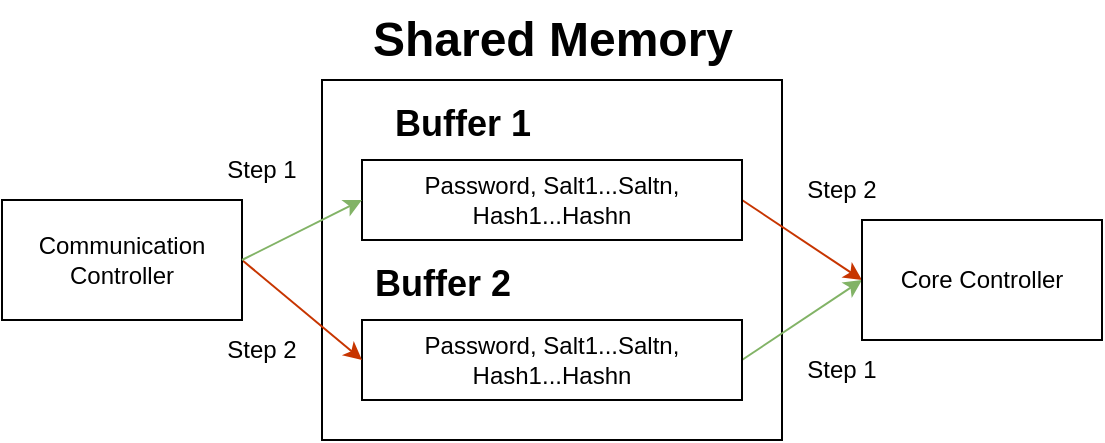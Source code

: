 <mxfile version="22.1.5" type="device">
  <diagram name="Page-1" id="NbJdueskdxbgubcl_R5I">
    <mxGraphModel dx="671" dy="424" grid="1" gridSize="10" guides="1" tooltips="1" connect="1" arrows="1" fold="1" page="1" pageScale="1" pageWidth="850" pageHeight="1100" math="0" shadow="0">
      <root>
        <mxCell id="0" />
        <mxCell id="1" parent="0" />
        <mxCell id="IPOeObjtuyeyihLrWlBP-1" value="" style="rounded=0;whiteSpace=wrap;html=1;" parent="1" vertex="1">
          <mxGeometry x="300" y="540" width="230" height="180" as="geometry" />
        </mxCell>
        <mxCell id="IPOeObjtuyeyihLrWlBP-30" style="edgeStyle=none;rounded=0;orthogonalLoop=1;jettySize=auto;html=1;exitX=1;exitY=0.5;exitDx=0;exitDy=0;entryX=0;entryY=0.5;entryDx=0;entryDy=0;fillColor=#fa6800;strokeColor=#C73500;" parent="1" source="IPOeObjtuyeyihLrWlBP-2" target="IPOeObjtuyeyihLrWlBP-16" edge="1">
          <mxGeometry relative="1" as="geometry" />
        </mxCell>
        <mxCell id="IPOeObjtuyeyihLrWlBP-2" value="Password, Salt1...Saltn, Hash1...Hashn" style="rounded=0;whiteSpace=wrap;html=1;" parent="1" vertex="1">
          <mxGeometry x="320" y="580" width="190" height="40" as="geometry" />
        </mxCell>
        <mxCell id="IPOeObjtuyeyihLrWlBP-27" style="edgeStyle=none;rounded=0;orthogonalLoop=1;jettySize=auto;html=1;exitX=1;exitY=0.5;exitDx=0;exitDy=0;entryX=0;entryY=0.5;entryDx=0;entryDy=0;fillColor=#d5e8d4;strokeColor=#82b366;" parent="1" source="IPOeObjtuyeyihLrWlBP-3" target="IPOeObjtuyeyihLrWlBP-16" edge="1">
          <mxGeometry relative="1" as="geometry" />
        </mxCell>
        <mxCell id="IPOeObjtuyeyihLrWlBP-3" value="Password, Salt1...Saltn, Hash1...Hashn" style="rounded=0;whiteSpace=wrap;html=1;" parent="1" vertex="1">
          <mxGeometry x="320" y="660" width="190" height="40" as="geometry" />
        </mxCell>
        <mxCell id="IPOeObjtuyeyihLrWlBP-5" value="Shared Memory" style="text;strokeColor=none;fillColor=none;html=1;fontSize=24;fontStyle=1;verticalAlign=middle;align=center;" parent="1" vertex="1">
          <mxGeometry x="365" y="500" width="100" height="40" as="geometry" />
        </mxCell>
        <mxCell id="IPOeObjtuyeyihLrWlBP-6" value="&lt;font style=&quot;font-size: 18px;&quot;&gt;Buffer 1&lt;/font&gt;" style="text;strokeColor=none;fillColor=none;html=1;fontSize=24;fontStyle=1;verticalAlign=middle;align=center;" parent="1" vertex="1">
          <mxGeometry x="320" y="540" width="100" height="40" as="geometry" />
        </mxCell>
        <mxCell id="IPOeObjtuyeyihLrWlBP-7" value="&lt;font style=&quot;font-size: 18px;&quot;&gt;Buffer 2&lt;/font&gt;" style="text;strokeColor=none;fillColor=none;html=1;fontSize=24;fontStyle=1;verticalAlign=middle;align=center;" parent="1" vertex="1">
          <mxGeometry x="320" y="625" width="80" height="30" as="geometry" />
        </mxCell>
        <mxCell id="IPOeObjtuyeyihLrWlBP-16" value="Core Controller" style="rounded=0;whiteSpace=wrap;html=1;" parent="1" vertex="1">
          <mxGeometry x="570" y="610" width="120" height="60" as="geometry" />
        </mxCell>
        <mxCell id="IPOeObjtuyeyihLrWlBP-29" style="edgeStyle=none;rounded=0;orthogonalLoop=1;jettySize=auto;html=1;exitX=1;exitY=0.5;exitDx=0;exitDy=0;entryX=0;entryY=0.5;entryDx=0;entryDy=0;fillColor=#fa6800;strokeColor=#C73500;" parent="1" source="IPOeObjtuyeyihLrWlBP-24" target="IPOeObjtuyeyihLrWlBP-3" edge="1">
          <mxGeometry relative="1" as="geometry" />
        </mxCell>
        <mxCell id="IPOeObjtuyeyihLrWlBP-24" value="Communication Controller" style="rounded=0;whiteSpace=wrap;html=1;" parent="1" vertex="1">
          <mxGeometry x="140" y="600" width="120" height="60" as="geometry" />
        </mxCell>
        <mxCell id="IPOeObjtuyeyihLrWlBP-25" value="" style="endArrow=classic;html=1;rounded=0;exitX=1;exitY=0.5;exitDx=0;exitDy=0;entryX=0;entryY=0.5;entryDx=0;entryDy=0;fillColor=#d5e8d4;strokeColor=#82b366;" parent="1" source="IPOeObjtuyeyihLrWlBP-24" target="IPOeObjtuyeyihLrWlBP-2" edge="1">
          <mxGeometry width="50" height="50" relative="1" as="geometry">
            <mxPoint x="400" y="690" as="sourcePoint" />
            <mxPoint x="450" y="640" as="targetPoint" />
          </mxGeometry>
        </mxCell>
        <mxCell id="Q5ZDdtr7qOmOro9bU3uU-1" value="Step 1" style="text;html=1;strokeColor=none;fillColor=none;align=center;verticalAlign=middle;whiteSpace=wrap;rounded=0;" vertex="1" parent="1">
          <mxGeometry x="240" y="570" width="60" height="30" as="geometry" />
        </mxCell>
        <mxCell id="Q5ZDdtr7qOmOro9bU3uU-2" value="Step 1" style="text;html=1;strokeColor=none;fillColor=none;align=center;verticalAlign=middle;whiteSpace=wrap;rounded=0;" vertex="1" parent="1">
          <mxGeometry x="530" y="670" width="60" height="30" as="geometry" />
        </mxCell>
        <mxCell id="Q5ZDdtr7qOmOro9bU3uU-3" value="Step 2" style="text;html=1;strokeColor=none;fillColor=none;align=center;verticalAlign=middle;whiteSpace=wrap;rounded=0;" vertex="1" parent="1">
          <mxGeometry x="240" y="660" width="60" height="30" as="geometry" />
        </mxCell>
        <mxCell id="Q5ZDdtr7qOmOro9bU3uU-6" value="Step 2" style="text;html=1;strokeColor=none;fillColor=none;align=center;verticalAlign=middle;whiteSpace=wrap;rounded=0;" vertex="1" parent="1">
          <mxGeometry x="530" y="580" width="60" height="30" as="geometry" />
        </mxCell>
      </root>
    </mxGraphModel>
  </diagram>
</mxfile>
